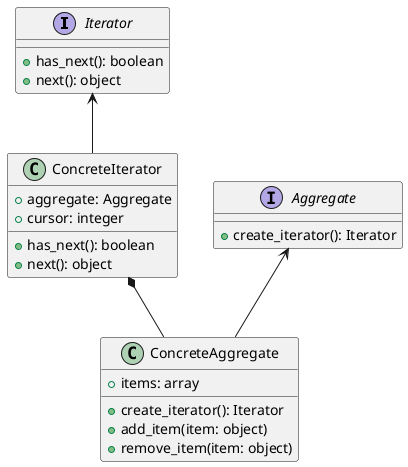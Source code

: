 @startuml

interface Iterator {
  + has_next(): boolean
  + next(): object
}

class ConcreteIterator {
  + aggregate: Aggregate
  + cursor: integer
  + has_next(): boolean
  + next(): object
}

interface Aggregate {
  + create_iterator(): Iterator
}

class ConcreteAggregate {
  + items: array
  + create_iterator(): Iterator
  + add_item(item: object)
  + remove_item(item: object)
}

Iterator <-- ConcreteIterator
Aggregate <-- ConcreteAggregate
ConcreteIterator *-- ConcreteAggregate

@enduml